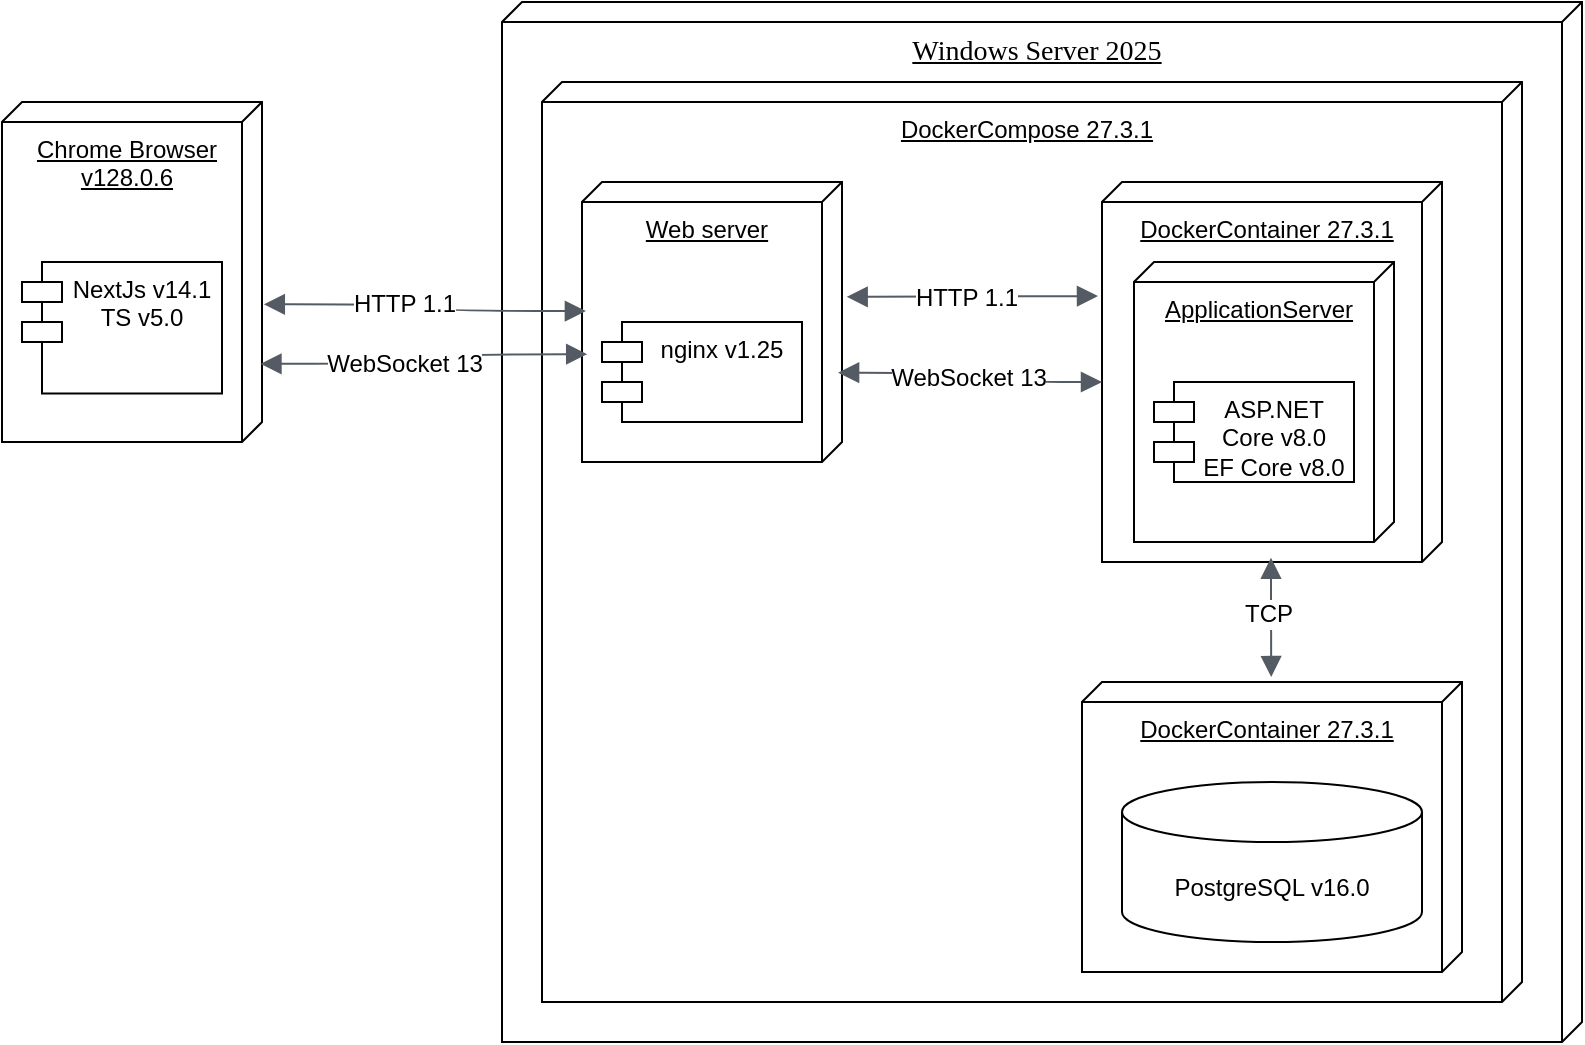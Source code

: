 <mxfile version="28.2.5">
  <diagram name="Page-1" id="eQ8pVpDdx4cJIKZaZE7d">
    <mxGraphModel dx="1554" dy="849" grid="1" gridSize="10" guides="1" tooltips="1" connect="1" arrows="1" fold="1" page="1" pageScale="1" pageWidth="850" pageHeight="1100" math="0" shadow="0">
      <root>
        <mxCell id="0" />
        <mxCell id="1" parent="0" />
        <mxCell id="3-n7ol1pbBBrrT3VK12m-1" value="&lt;span style=&quot;font-family: &amp;quot;Times New Roman&amp;quot;; font-size: 14px; text-decoration-line: underline;&quot;&gt;Windows Server 2025&lt;/span&gt;" style="verticalAlign=top;align=center;shape=cube;size=10;direction=south;fontStyle=0;html=1;boundedLbl=1;spacingLeft=5;whiteSpace=wrap;fillColor=none;" parent="1" vertex="1">
          <mxGeometry x="280" y="80" width="540" height="520" as="geometry" />
        </mxCell>
        <mxCell id="IkPoE6lGmSwIntZaobqt-4" value="&lt;u&gt;DockerCompose 27.3.1&lt;/u&gt;" style="verticalAlign=top;align=center;shape=cube;size=10;direction=south;fontStyle=0;html=1;boundedLbl=1;spacingLeft=5;whiteSpace=wrap;fillColor=none;" parent="1" vertex="1">
          <mxGeometry x="300" y="120" width="490" height="460" as="geometry" />
        </mxCell>
        <mxCell id="IkPoE6lGmSwIntZaobqt-30" value="&lt;u&gt;DockerContainer 27.3.1&lt;/u&gt;" style="verticalAlign=top;align=center;shape=cube;size=10;direction=south;fontStyle=0;html=1;boundedLbl=1;spacingLeft=5;whiteSpace=wrap;fillColor=none;" parent="1" vertex="1">
          <mxGeometry x="570" y="420" width="190" height="145" as="geometry" />
        </mxCell>
        <mxCell id="IkPoE6lGmSwIntZaobqt-6" value="" style="group;fillColor=none;" parent="1" vertex="1" connectable="0">
          <mxGeometry x="30" y="130" width="130" height="170" as="geometry" />
        </mxCell>
        <mxCell id="IkPoE6lGmSwIntZaobqt-1" value="&lt;u&gt;Chrome Browser&lt;/u&gt;&lt;div&gt;&lt;u&gt;v128.0.6&lt;/u&gt;&lt;/div&gt;" style="verticalAlign=top;align=center;shape=cube;size=10;direction=south;fontStyle=0;html=1;boundedLbl=1;spacingLeft=5;whiteSpace=wrap;fillColor=none;" parent="IkPoE6lGmSwIntZaobqt-6" vertex="1">
          <mxGeometry width="130" height="170" as="geometry" />
        </mxCell>
        <mxCell id="IkPoE6lGmSwIntZaobqt-3" value="NextJs v14.1&lt;div&gt;TS v5.0&lt;/div&gt;&lt;div&gt;&lt;br&gt;&lt;/div&gt;" style="shape=module;align=left;spacingLeft=20;align=center;verticalAlign=top;whiteSpace=wrap;html=1;fillColor=none;" parent="IkPoE6lGmSwIntZaobqt-6" vertex="1">
          <mxGeometry x="10" y="80" width="100" height="65.71" as="geometry" />
        </mxCell>
        <mxCell id="IkPoE6lGmSwIntZaobqt-7" value="" style="group;fillColor=none;" parent="1" vertex="1" connectable="0">
          <mxGeometry x="320" y="170" width="130" height="140" as="geometry" />
        </mxCell>
        <mxCell id="IkPoE6lGmSwIntZaobqt-8" value="&lt;u&gt;Web server&lt;/u&gt;" style="verticalAlign=top;align=center;shape=cube;size=10;direction=south;fontStyle=0;html=1;boundedLbl=1;spacingLeft=5;whiteSpace=wrap;fillColor=none;" parent="IkPoE6lGmSwIntZaobqt-7" vertex="1">
          <mxGeometry width="130" height="140" as="geometry" />
        </mxCell>
        <mxCell id="IkPoE6lGmSwIntZaobqt-9" value="nginx v1.25" style="shape=module;align=left;spacingLeft=20;align=center;verticalAlign=top;whiteSpace=wrap;html=1;fillColor=none;" parent="IkPoE6lGmSwIntZaobqt-7" vertex="1">
          <mxGeometry x="10" y="70" width="100" height="50" as="geometry" />
        </mxCell>
        <mxCell id="IkPoE6lGmSwIntZaobqt-14" value="" style="edgeStyle=orthogonalEdgeStyle;html=1;endArrow=block;elbow=vertical;startArrow=block;startFill=1;endFill=1;strokeColor=#545B64;rounded=0;fontSize=12;startSize=8;endSize=8;curved=1;exitX=0.595;exitY=-0.007;exitDx=0;exitDy=0;exitPerimeter=0;entryX=0.461;entryY=0.985;entryDx=0;entryDy=0;entryPerimeter=0;" parent="1" source="IkPoE6lGmSwIntZaobqt-1" target="IkPoE6lGmSwIntZaobqt-8" edge="1">
          <mxGeometry width="100" relative="1" as="geometry">
            <mxPoint x="210" y="400" as="sourcePoint" />
            <mxPoint x="310" y="400" as="targetPoint" />
          </mxGeometry>
        </mxCell>
        <mxCell id="IkPoE6lGmSwIntZaobqt-15" value="HTTP 1.1" style="edgeLabel;html=1;align=center;verticalAlign=middle;resizable=0;points=[];fontSize=12;" parent="IkPoE6lGmSwIntZaobqt-14" vertex="1" connectable="0">
          <mxGeometry x="-0.152" relative="1" as="geometry">
            <mxPoint as="offset" />
          </mxGeometry>
        </mxCell>
        <mxCell id="IkPoE6lGmSwIntZaobqt-16" value="" style="edgeStyle=orthogonalEdgeStyle;html=1;endArrow=block;elbow=vertical;startArrow=block;startFill=1;endFill=1;strokeColor=#545B64;rounded=0;fontSize=12;startSize=8;endSize=8;curved=1;exitX=0.77;exitY=0.006;exitDx=0;exitDy=0;exitPerimeter=0;entryX=0.615;entryY=0.98;entryDx=0;entryDy=0;entryPerimeter=0;" parent="1" source="IkPoE6lGmSwIntZaobqt-1" target="IkPoE6lGmSwIntZaobqt-8" edge="1">
          <mxGeometry width="100" relative="1" as="geometry">
            <mxPoint x="130" y="380" as="sourcePoint" />
            <mxPoint x="295" y="380" as="targetPoint" />
          </mxGeometry>
        </mxCell>
        <mxCell id="IkPoE6lGmSwIntZaobqt-17" value="WebSocket 13" style="edgeLabel;html=1;align=center;verticalAlign=middle;resizable=0;points=[];fontSize=12;" parent="IkPoE6lGmSwIntZaobqt-16" vertex="1" connectable="0">
          <mxGeometry x="-0.152" relative="1" as="geometry">
            <mxPoint as="offset" />
          </mxGeometry>
        </mxCell>
        <mxCell id="IkPoE6lGmSwIntZaobqt-18" value="" style="group;fillColor=none;" parent="1" vertex="1" connectable="0">
          <mxGeometry x="580" y="170" width="170" height="190" as="geometry" />
        </mxCell>
        <mxCell id="IkPoE6lGmSwIntZaobqt-19" value="&lt;u&gt;DockerContainer 27.3.1&lt;/u&gt;" style="verticalAlign=top;align=center;shape=cube;size=10;direction=south;fontStyle=0;html=1;boundedLbl=1;spacingLeft=5;whiteSpace=wrap;fillColor=none;" parent="IkPoE6lGmSwIntZaobqt-18" vertex="1">
          <mxGeometry width="170" height="190" as="geometry" />
        </mxCell>
        <mxCell id="3-n7ol1pbBBrrT3VK12m-3" value="&lt;u&gt;ApplicationServer&lt;/u&gt;" style="verticalAlign=top;align=center;shape=cube;size=10;direction=south;fontStyle=0;html=1;boundedLbl=1;spacingLeft=5;whiteSpace=wrap;fillColor=none;" parent="IkPoE6lGmSwIntZaobqt-18" vertex="1">
          <mxGeometry x="16" y="40" width="130" height="140" as="geometry" />
        </mxCell>
        <mxCell id="IkPoE6lGmSwIntZaobqt-20" value="ASP.NET Core v8.0&lt;div&gt;EF Core v8.0&lt;/div&gt;" style="shape=module;align=left;spacingLeft=20;align=center;verticalAlign=top;whiteSpace=wrap;html=1;fillColor=none;" parent="IkPoE6lGmSwIntZaobqt-18" vertex="1">
          <mxGeometry x="26" y="100" width="100" height="50" as="geometry" />
        </mxCell>
        <mxCell id="IkPoE6lGmSwIntZaobqt-21" value="" style="edgeStyle=orthogonalEdgeStyle;html=1;endArrow=block;elbow=vertical;startArrow=block;startFill=1;endFill=1;strokeColor=#545B64;rounded=0;fontSize=12;startSize=8;endSize=8;curved=1;exitX=0.41;exitY=-0.018;exitDx=0;exitDy=0;exitPerimeter=0;" parent="1" source="IkPoE6lGmSwIntZaobqt-8" edge="1">
          <mxGeometry width="100" relative="1" as="geometry">
            <mxPoint x="570" y="370" as="sourcePoint" />
            <mxPoint x="578" y="227" as="targetPoint" />
          </mxGeometry>
        </mxCell>
        <mxCell id="IkPoE6lGmSwIntZaobqt-22" value="HTTP 1.1" style="edgeLabel;html=1;align=center;verticalAlign=middle;resizable=0;points=[];fontSize=12;" parent="IkPoE6lGmSwIntZaobqt-21" vertex="1" connectable="0">
          <mxGeometry x="-0.059" relative="1" as="geometry">
            <mxPoint as="offset" />
          </mxGeometry>
        </mxCell>
        <mxCell id="IkPoE6lGmSwIntZaobqt-23" value="" style="edgeStyle=orthogonalEdgeStyle;html=1;endArrow=block;elbow=vertical;startArrow=block;startFill=1;endFill=1;strokeColor=#545B64;rounded=0;fontSize=12;startSize=8;endSize=8;curved=1;exitX=0.681;exitY=0.015;exitDx=0;exitDy=0;exitPerimeter=0;entryX=0;entryY=0;entryDx=100;entryDy=170;entryPerimeter=0;" parent="1" source="IkPoE6lGmSwIntZaobqt-8" target="IkPoE6lGmSwIntZaobqt-19" edge="1">
          <mxGeometry width="100" relative="1" as="geometry">
            <mxPoint x="520" y="350" as="sourcePoint" />
            <mxPoint x="620" y="350" as="targetPoint" />
          </mxGeometry>
        </mxCell>
        <mxCell id="IkPoE6lGmSwIntZaobqt-24" value="WebSocket 13" style="edgeLabel;html=1;align=center;verticalAlign=middle;resizable=0;points=[];fontSize=12;" parent="IkPoE6lGmSwIntZaobqt-23" vertex="1" connectable="0">
          <mxGeometry x="-0.056" y="-2" relative="1" as="geometry">
            <mxPoint as="offset" />
          </mxGeometry>
        </mxCell>
        <mxCell id="IkPoE6lGmSwIntZaobqt-26" value="PostgreSQL v16.0" style="shape=cylinder3;whiteSpace=wrap;html=1;boundedLbl=1;backgroundOutline=1;size=15;fillColor=none;" parent="1" vertex="1">
          <mxGeometry x="590" y="470" width="150" height="80" as="geometry" />
        </mxCell>
        <mxCell id="IkPoE6lGmSwIntZaobqt-27" value="" style="edgeStyle=orthogonalEdgeStyle;html=1;endArrow=block;elbow=vertical;startArrow=block;startFill=1;endFill=1;strokeColor=#545B64;rounded=0;fontSize=12;startSize=8;endSize=8;curved=1;entryX=-0.017;entryY=0.502;entryDx=0;entryDy=0;entryPerimeter=0;exitX=0.989;exitY=0.503;exitDx=0;exitDy=0;exitPerimeter=0;" parent="1" source="IkPoE6lGmSwIntZaobqt-19" target="IkPoE6lGmSwIntZaobqt-30" edge="1">
          <mxGeometry width="100" relative="1" as="geometry">
            <mxPoint x="494" y="370" as="sourcePoint" />
            <mxPoint x="626" y="370" as="targetPoint" />
          </mxGeometry>
        </mxCell>
        <mxCell id="IkPoE6lGmSwIntZaobqt-28" value="TCP" style="edgeLabel;html=1;align=center;verticalAlign=middle;resizable=0;points=[];fontSize=12;" parent="IkPoE6lGmSwIntZaobqt-27" vertex="1" connectable="0">
          <mxGeometry x="-0.056" y="-2" relative="1" as="geometry">
            <mxPoint as="offset" />
          </mxGeometry>
        </mxCell>
      </root>
    </mxGraphModel>
  </diagram>
</mxfile>
